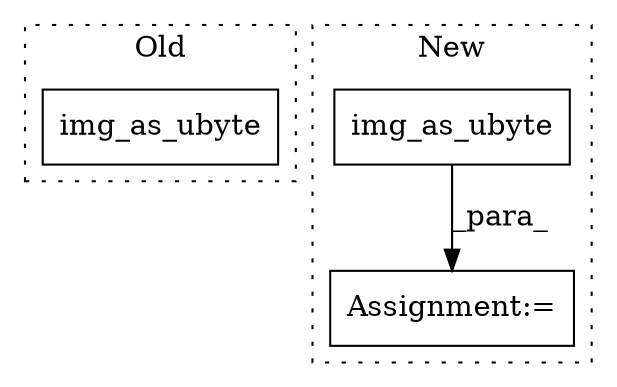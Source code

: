 digraph G {
subgraph cluster0 {
1 [label="img_as_ubyte" a="32" s="542,607" l="13,1" shape="box"];
label = "Old";
style="dotted";
}
subgraph cluster1 {
2 [label="img_as_ubyte" a="32" s="522,561" l="13,1" shape="box"];
3 [label="Assignment:=" a="7" s="521" l="1" shape="box"];
label = "New";
style="dotted";
}
2 -> 3 [label="_para_"];
}